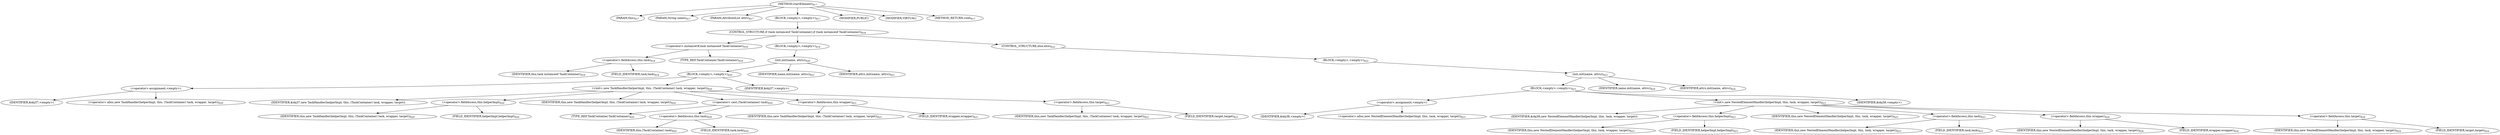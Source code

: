 digraph "startElement" {  
"1617" [label = <(METHOD,startElement)<SUB>817</SUB>> ]
"74" [label = <(PARAM,this)<SUB>817</SUB>> ]
"1618" [label = <(PARAM,String name)<SUB>817</SUB>> ]
"1619" [label = <(PARAM,AttributeList attrs)<SUB>817</SUB>> ]
"1620" [label = <(BLOCK,&lt;empty&gt;,&lt;empty&gt;)<SUB>817</SUB>> ]
"1621" [label = <(CONTROL_STRUCTURE,if (task instanceof TaskContainer),if (task instanceof TaskContainer))<SUB>818</SUB>> ]
"1622" [label = <(&lt;operator&gt;.instanceOf,task instanceof TaskContainer)<SUB>818</SUB>> ]
"1623" [label = <(&lt;operator&gt;.fieldAccess,this.task)<SUB>818</SUB>> ]
"1624" [label = <(IDENTIFIER,this,task instanceof TaskContainer)<SUB>818</SUB>> ]
"1625" [label = <(FIELD_IDENTIFIER,task,task)<SUB>818</SUB>> ]
"1626" [label = <(TYPE_REF,TaskContainer,TaskContainer)<SUB>818</SUB>> ]
"1627" [label = <(BLOCK,&lt;empty&gt;,&lt;empty&gt;)<SUB>818</SUB>> ]
"1628" [label = <(init,init(name, attrs))<SUB>820</SUB>> ]
"1629" [label = <(BLOCK,&lt;empty&gt;,&lt;empty&gt;)<SUB>820</SUB>> ]
"1630" [label = <(&lt;operator&gt;.assignment,&lt;empty&gt;)> ]
"1631" [label = <(IDENTIFIER,$obj37,&lt;empty&gt;)> ]
"1632" [label = <(&lt;operator&gt;.alloc,new TaskHandler(helperImpl, this, (TaskContainer) task, wrapper, target))<SUB>820</SUB>> ]
"1633" [label = <(&lt;init&gt;,new TaskHandler(helperImpl, this, (TaskContainer) task, wrapper, target))<SUB>820</SUB>> ]
"1634" [label = <(IDENTIFIER,$obj37,new TaskHandler(helperImpl, this, (TaskContainer) task, wrapper, target))> ]
"1635" [label = <(&lt;operator&gt;.fieldAccess,this.helperImpl)<SUB>820</SUB>> ]
"1636" [label = <(IDENTIFIER,this,new TaskHandler(helperImpl, this, (TaskContainer) task, wrapper, target))<SUB>820</SUB>> ]
"1637" [label = <(FIELD_IDENTIFIER,helperImpl,helperImpl)<SUB>820</SUB>> ]
"73" [label = <(IDENTIFIER,this,new TaskHandler(helperImpl, this, (TaskContainer) task, wrapper, target))<SUB>820</SUB>> ]
"1638" [label = <(&lt;operator&gt;.cast,(TaskContainer) task)<SUB>820</SUB>> ]
"1639" [label = <(TYPE_REF,TaskContainer,TaskContainer)<SUB>820</SUB>> ]
"1640" [label = <(&lt;operator&gt;.fieldAccess,this.task)<SUB>820</SUB>> ]
"1641" [label = <(IDENTIFIER,this,(TaskContainer) task)<SUB>820</SUB>> ]
"1642" [label = <(FIELD_IDENTIFIER,task,task)<SUB>820</SUB>> ]
"1643" [label = <(&lt;operator&gt;.fieldAccess,this.wrapper)<SUB>821</SUB>> ]
"1644" [label = <(IDENTIFIER,this,new TaskHandler(helperImpl, this, (TaskContainer) task, wrapper, target))<SUB>821</SUB>> ]
"1645" [label = <(FIELD_IDENTIFIER,wrapper,wrapper)<SUB>821</SUB>> ]
"1646" [label = <(&lt;operator&gt;.fieldAccess,this.target)<SUB>821</SUB>> ]
"1647" [label = <(IDENTIFIER,this,new TaskHandler(helperImpl, this, (TaskContainer) task, wrapper, target))<SUB>821</SUB>> ]
"1648" [label = <(FIELD_IDENTIFIER,target,target)<SUB>821</SUB>> ]
"1649" [label = <(IDENTIFIER,$obj37,&lt;empty&gt;)> ]
"1650" [label = <(IDENTIFIER,name,init(name, attrs))<SUB>821</SUB>> ]
"1651" [label = <(IDENTIFIER,attrs,init(name, attrs))<SUB>821</SUB>> ]
"1652" [label = <(CONTROL_STRUCTURE,else,else)<SUB>822</SUB>> ]
"1653" [label = <(BLOCK,&lt;empty&gt;,&lt;empty&gt;)<SUB>822</SUB>> ]
"1654" [label = <(init,init(name, attrs))<SUB>823</SUB>> ]
"1655" [label = <(BLOCK,&lt;empty&gt;,&lt;empty&gt;)<SUB>823</SUB>> ]
"1656" [label = <(&lt;operator&gt;.assignment,&lt;empty&gt;)> ]
"1657" [label = <(IDENTIFIER,$obj38,&lt;empty&gt;)> ]
"1658" [label = <(&lt;operator&gt;.alloc,new NestedElementHandler(helperImpl, this, task, wrapper, target))<SUB>823</SUB>> ]
"1659" [label = <(&lt;init&gt;,new NestedElementHandler(helperImpl, this, task, wrapper, target))<SUB>823</SUB>> ]
"1660" [label = <(IDENTIFIER,$obj38,new NestedElementHandler(helperImpl, this, task, wrapper, target))> ]
"1661" [label = <(&lt;operator&gt;.fieldAccess,this.helperImpl)<SUB>823</SUB>> ]
"1662" [label = <(IDENTIFIER,this,new NestedElementHandler(helperImpl, this, task, wrapper, target))<SUB>823</SUB>> ]
"1663" [label = <(FIELD_IDENTIFIER,helperImpl,helperImpl)<SUB>823</SUB>> ]
"75" [label = <(IDENTIFIER,this,new NestedElementHandler(helperImpl, this, task, wrapper, target))<SUB>823</SUB>> ]
"1664" [label = <(&lt;operator&gt;.fieldAccess,this.task)<SUB>823</SUB>> ]
"1665" [label = <(IDENTIFIER,this,new NestedElementHandler(helperImpl, this, task, wrapper, target))<SUB>823</SUB>> ]
"1666" [label = <(FIELD_IDENTIFIER,task,task)<SUB>823</SUB>> ]
"1667" [label = <(&lt;operator&gt;.fieldAccess,this.wrapper)<SUB>824</SUB>> ]
"1668" [label = <(IDENTIFIER,this,new NestedElementHandler(helperImpl, this, task, wrapper, target))<SUB>824</SUB>> ]
"1669" [label = <(FIELD_IDENTIFIER,wrapper,wrapper)<SUB>824</SUB>> ]
"1670" [label = <(&lt;operator&gt;.fieldAccess,this.target)<SUB>824</SUB>> ]
"1671" [label = <(IDENTIFIER,this,new NestedElementHandler(helperImpl, this, task, wrapper, target))<SUB>824</SUB>> ]
"1672" [label = <(FIELD_IDENTIFIER,target,target)<SUB>824</SUB>> ]
"1673" [label = <(IDENTIFIER,$obj38,&lt;empty&gt;)> ]
"1674" [label = <(IDENTIFIER,name,init(name, attrs))<SUB>824</SUB>> ]
"1675" [label = <(IDENTIFIER,attrs,init(name, attrs))<SUB>824</SUB>> ]
"1676" [label = <(MODIFIER,PUBLIC)> ]
"1677" [label = <(MODIFIER,VIRTUAL)> ]
"1678" [label = <(METHOD_RETURN,void)<SUB>817</SUB>> ]
  "1617" -> "74" 
  "1617" -> "1618" 
  "1617" -> "1619" 
  "1617" -> "1620" 
  "1617" -> "1676" 
  "1617" -> "1677" 
  "1617" -> "1678" 
  "1620" -> "1621" 
  "1621" -> "1622" 
  "1621" -> "1627" 
  "1621" -> "1652" 
  "1622" -> "1623" 
  "1622" -> "1626" 
  "1623" -> "1624" 
  "1623" -> "1625" 
  "1627" -> "1628" 
  "1628" -> "1629" 
  "1628" -> "1650" 
  "1628" -> "1651" 
  "1629" -> "1630" 
  "1629" -> "1633" 
  "1629" -> "1649" 
  "1630" -> "1631" 
  "1630" -> "1632" 
  "1633" -> "1634" 
  "1633" -> "1635" 
  "1633" -> "73" 
  "1633" -> "1638" 
  "1633" -> "1643" 
  "1633" -> "1646" 
  "1635" -> "1636" 
  "1635" -> "1637" 
  "1638" -> "1639" 
  "1638" -> "1640" 
  "1640" -> "1641" 
  "1640" -> "1642" 
  "1643" -> "1644" 
  "1643" -> "1645" 
  "1646" -> "1647" 
  "1646" -> "1648" 
  "1652" -> "1653" 
  "1653" -> "1654" 
  "1654" -> "1655" 
  "1654" -> "1674" 
  "1654" -> "1675" 
  "1655" -> "1656" 
  "1655" -> "1659" 
  "1655" -> "1673" 
  "1656" -> "1657" 
  "1656" -> "1658" 
  "1659" -> "1660" 
  "1659" -> "1661" 
  "1659" -> "75" 
  "1659" -> "1664" 
  "1659" -> "1667" 
  "1659" -> "1670" 
  "1661" -> "1662" 
  "1661" -> "1663" 
  "1664" -> "1665" 
  "1664" -> "1666" 
  "1667" -> "1668" 
  "1667" -> "1669" 
  "1670" -> "1671" 
  "1670" -> "1672" 
}
